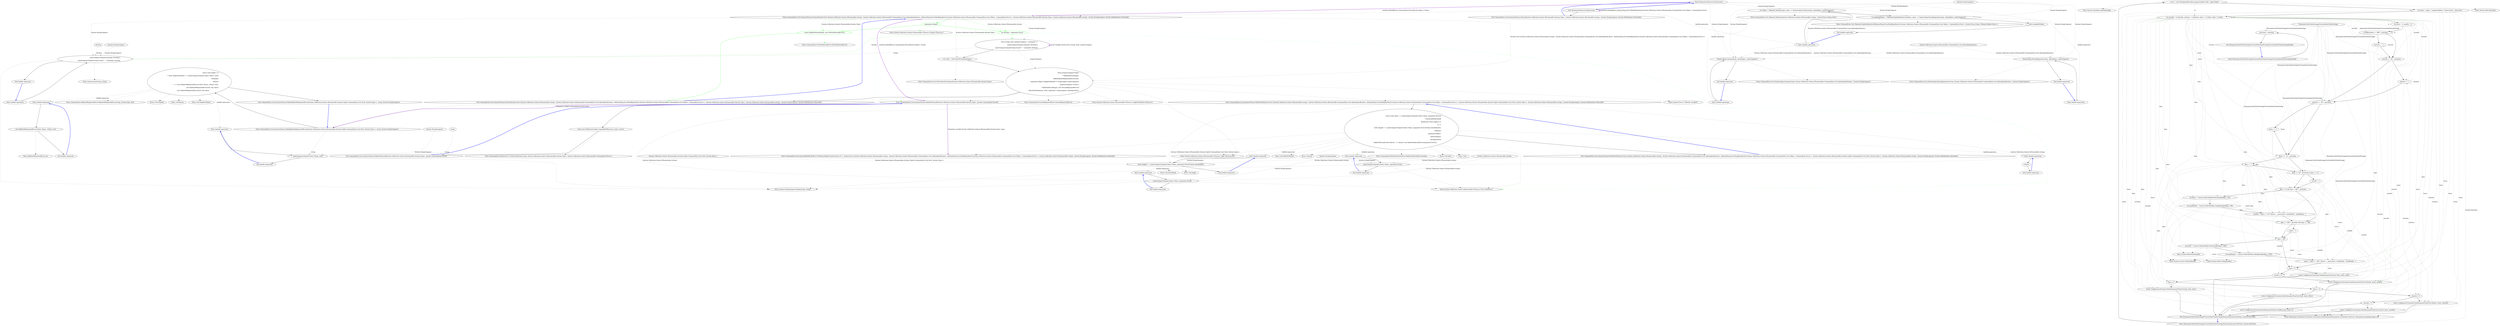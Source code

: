 digraph  {
m1_66 [label="Entry Unk.SingleOrDefault", span="", cluster="Unk.SingleOrDefault", file="HeadingInfo.cs"];
m1_28 [label="Entry CommandLine.Core.InstanceChooser.MakeNotParsed(System.Collections.Generic.IEnumerable<System.Type>, params CommandLine.Error[])", span="95-95", cluster="CommandLine.Core.InstanceChooser.MakeNotParsed(System.Collections.Generic.IEnumerable<System.Type>, params CommandLine.Error[])", file="HeadingInfo.cs"];
m1_77 [label="return new NotParsed<object>(typeof(NullInstance), types, errors);", span="97-97", cluster="CommandLine.Core.InstanceChooser.MakeNotParsed(System.Collections.Generic.IEnumerable<System.Type>, params CommandLine.Error[])", file="HeadingInfo.cs"];
m1_78 [label="Exit CommandLine.Core.InstanceChooser.MakeNotParsed(System.Collections.Generic.IEnumerable<System.Type>, params CommandLine.Error[])", span="95-95", cluster="CommandLine.Core.InstanceChooser.MakeNotParsed(System.Collections.Generic.IEnumerable<System.Type>, params CommandLine.Error[])", file="HeadingInfo.cs"];
m1_46 [label="Entry CommandLine.Core.InstanceBuilder.Build<T>(CSharpx.Maybe<System.Func<T>>, System.Func<System.Collections.Generic.IEnumerable<string>, System.Collections.Generic.IEnumerable<CommandLine.Core.OptionSpecification>, RailwaySharp.ErrorHandling.Result<System.Collections.Generic.IEnumerable<CommandLine.Core.Token>, CommandLine.Error>>, System.Collections.Generic.IEnumerable<string>, System.StringComparer, System.Globalization.CultureInfo)", span="35-35", cluster="CommandLine.Core.InstanceBuilder.Build<T>(CSharpx.Maybe<System.Func<T>>, System.Func<System.Collections.Generic.IEnumerable<string>, System.Collections.Generic.IEnumerable<CommandLine.Core.OptionSpecification>, RailwaySharp.ErrorHandling.Result<System.Collections.Generic.IEnumerable<CommandLine.Core.Token>, CommandLine.Error>>, System.Collections.Generic.IEnumerable<string>, System.StringComparer, System.Globalization.CultureInfo)", file="HeadingInfo.cs"];
m1_26 [label="Entry System.Collections.Generic.IEnumerable<TSource>.Empty<TSource>()", span="31-31", cluster="System.Collections.Generic.IEnumerable<TSource>.Empty<TSource>()", file="HeadingInfo.cs"];
m1_10 [label="Entry CommandLine.Core.Tokenizer.ExplodeOptionList(RailwaySharp.ErrorHandling.Result<System.Collections.Generic.IEnumerable<CommandLine.Core.Token>, CommandLine.Error>, System.Func<string, CSharpx.Maybe<char>>)", span="46-46", cluster="CommandLine.Core.Tokenizer.ExplodeOptionList(RailwaySharp.ErrorHandling.Result<System.Collections.Generic.IEnumerable<CommandLine.Core.Token>, CommandLine.Error>, System.Func<string, CSharpx.Maybe<char>>)", file="HeadingInfo.cs"];
m1_45 [label="Entry Unk.>", span="", cluster="Unk.>", file="HeadingInfo.cs"];
m1_49 [label="Entry Unk.MakeNotParsed", span="", cluster="Unk.MakeNotParsed", file="HeadingInfo.cs"];
m1_44 [label="Entry Unk.Any", span="", cluster="Unk.Any", file="HeadingInfo.cs"];
m1_18 [label="Entry CommandLine.Core.NameLookup.HavingSeparator(string, System.Collections.Generic.IEnumerable<CommandLine.Core.OptionSpecification>, System.StringComparer)", span="16-16", cluster="CommandLine.Core.NameLookup.HavingSeparator(string, System.Collections.Generic.IEnumerable<CommandLine.Core.OptionSpecification>, System.StringComparer)", file="HeadingInfo.cs"];
m1_31 [label="Entry System.Func<T, TResult>.Invoke(T)", span="0-0", cluster="System.Func<T, TResult>.Invoke(T)", file="HeadingInfo.cs"];
m1_36 [label="Entry CommandLine.Core.InstanceChooser.MatchVerb(System.Func<System.Collections.Generic.IEnumerable<string>, System.Collections.Generic.IEnumerable<CommandLine.Core.OptionSpecification>, RailwaySharp.ErrorHandling.Result<System.Collections.Generic.IEnumerable<CommandLine.Core.Token>, CommandLine.Error>>, System.Collections.Generic.IEnumerable<System.Tuple<CommandLine.Core.Verb, System.Type>>, System.Collections.Generic.IEnumerable<string>, System.StringComparer, System.Globalization.CultureInfo)", span="62-62", cluster="CommandLine.Core.InstanceChooser.MatchVerb(System.Func<System.Collections.Generic.IEnumerable<string>, System.Collections.Generic.IEnumerable<CommandLine.Core.OptionSpecification>, RailwaySharp.ErrorHandling.Result<System.Collections.Generic.IEnumerable<CommandLine.Core.Token>, CommandLine.Error>>, System.Collections.Generic.IEnumerable<System.Tuple<CommandLine.Core.Verb, System.Type>>, System.Collections.Generic.IEnumerable<string>, System.StringComparer, System.Globalization.CultureInfo)", file="HeadingInfo.cs"];
m1_42 [label="return verbs.Any(a => nameComparer.Equals(a.Item1.Name, arguments.First()))\r\n                ? InstanceBuilder.Build(\r\n                    Maybe.Just<Func<object>>(\r\n                        () =>\r\n                            verbs.Single(v => nameComparer.Equals(v.Item1.Name, arguments.First())).Item2.AutoDefault()),\r\n                    tokenizer,\r\n                    arguments.Skip(1),\r\n                    nameComparer,\r\n                    parsingCulture)\r\n                : MakeNotParsed(verbs.Select(v => v.Item2), new BadVerbSelectedError(arguments.First()));", span="69-78", cluster="CommandLine.Core.InstanceChooser.MatchVerb(System.Func<System.Collections.Generic.IEnumerable<string>, System.Collections.Generic.IEnumerable<CommandLine.Core.OptionSpecification>, RailwaySharp.ErrorHandling.Result<System.Collections.Generic.IEnumerable<CommandLine.Core.Token>, CommandLine.Error>>, System.Collections.Generic.IEnumerable<System.Tuple<CommandLine.Core.Verb, System.Type>>, System.Collections.Generic.IEnumerable<string>, System.StringComparer, System.Globalization.CultureInfo)", file="HeadingInfo.cs"];
m1_43 [label="Exit CommandLine.Core.InstanceChooser.MatchVerb(System.Func<System.Collections.Generic.IEnumerable<string>, System.Collections.Generic.IEnumerable<CommandLine.Core.OptionSpecification>, RailwaySharp.ErrorHandling.Result<System.Collections.Generic.IEnumerable<CommandLine.Core.Token>, CommandLine.Error>>, System.Collections.Generic.IEnumerable<System.Tuple<CommandLine.Core.Verb, System.Type>>, System.Collections.Generic.IEnumerable<string>, System.StringComparer, System.Globalization.CultureInfo)", span="62-62", cluster="CommandLine.Core.InstanceChooser.MatchVerb(System.Func<System.Collections.Generic.IEnumerable<string>, System.Collections.Generic.IEnumerable<CommandLine.Core.OptionSpecification>, RailwaySharp.ErrorHandling.Result<System.Collections.Generic.IEnumerable<CommandLine.Core.Token>, CommandLine.Error>>, System.Collections.Generic.IEnumerable<System.Tuple<CommandLine.Core.Verb, System.Type>>, System.Collections.Generic.IEnumerable<string>, System.StringComparer, System.Globalization.CultureInfo)", file="HeadingInfo.cs"];
m1_48 [label="Entry CommandLine.BadVerbSelectedError.BadVerbSelectedError(string)", span="357-357", cluster="CommandLine.BadVerbSelectedError.BadVerbSelectedError(string)", file="HeadingInfo.cs"];
m1_68 [label="Entry CommandLine.HelpVerbRequestedError.HelpVerbRequestedError(string, System.Type, bool)", span="383-383", cluster="CommandLine.HelpVerbRequestedError.HelpVerbRequestedError(string, System.Type, bool)", file="HeadingInfo.cs"];
m1_14 [label="Entry CommandLine.Core.NameLookup.Contains(string, System.Collections.Generic.IEnumerable<CommandLine.Core.OptionSpecification>, System.StringComparer)", span="11-11", cluster="CommandLine.Core.NameLookup.Contains(string, System.Collections.Generic.IEnumerable<CommandLine.Core.OptionSpecification>, System.StringComparer)", file="HeadingInfo.cs"];
m1_35 [label="Entry CommandLine.VersionRequestedError.VersionRequestedError()", span="432-432", cluster="CommandLine.VersionRequestedError.VersionRequestedError()", file="HeadingInfo.cs"];
m1_40 [label="Entry System.StringComparer.Equals(string, string)", span="0-0", cluster="System.StringComparer.Equals(string, string)", file="HeadingInfo.cs"];
m1_67 [label="Entry Unk.ToMaybe", span="", cluster="Unk.ToMaybe", file="HeadingInfo.cs"];
m1_56 [label="Entry Unk.Single", span="", cluster="Unk.Single", file="HeadingInfo.cs"];
m1_41 [label="Entry string.Concat(string, string)", span="0-0", cluster="string.Concat(string, string)", file="HeadingInfo.cs"];
m1_73 [label="Entry lambda expression", span="90-90", cluster="lambda expression", file="HeadingInfo.cs"];
m1_38 [label="nameComparer.Equals(command, firstArg) ||\r\n                    nameComparer.Equals(string.Concat(''--'', command), firstArg)", span="48-49", cluster="lambda expression", file="HeadingInfo.cs"];
m1_51 [label="nameComparer.Equals(a.Item1.Name, arguments.First())", span="69-69", cluster="lambda expression", file="HeadingInfo.cs"];
m1_59 [label="nameComparer.Equals(v.Item1.Name, arguments.First())", span="73-73", cluster="lambda expression", file="HeadingInfo.cs"];
m1_37 [label="Entry lambda expression", span="47-49", cluster="lambda expression", file="HeadingInfo.cs"];
m1_39 [label="Exit lambda expression", span="47-49", cluster="lambda expression", file="HeadingInfo.cs"];
m1_5 [label="var tokens = Tokenizer.Tokenize(args, name => NameLookup.Contains(name, optionSpecs, nameComparer))", span="23-23", cluster="lambda expression", file="HeadingInfo.cs"];
m1_12 [label="NameLookup.Contains(name, optionSpecs, nameComparer)", span="23-23", cluster="lambda expression", file="HeadingInfo.cs"];
m1_6 [label="var explodedTokens = Tokenizer.ExplodeOptionList(tokens, name => NameLookup.HavingSeparator(name, optionSpecs, nameComparer))", span="24-24", cluster="lambda expression", file="HeadingInfo.cs"];
m1_16 [label="NameLookup.HavingSeparator(name, optionSpecs, nameComparer)", span="24-24", cluster="lambda expression", file="HeadingInfo.cs"];
m1_4 [label="Entry lambda expression", span="21-26", cluster="lambda expression", file="HeadingInfo.cs"];
m1_71 [label="nameComparer.Equals(v.Item1.Name, verb)", span="87-87", cluster="lambda expression", file="HeadingInfo.cs"];
m1_50 [label="Entry lambda expression", span="69-69", cluster="lambda expression", file="HeadingInfo.cs"];
m1_53 [label="Entry lambda expression", span="72-73", cluster="lambda expression", file="HeadingInfo.cs"];
m1_61 [label="Entry lambda expression", span="78-78", cluster="lambda expression", file="HeadingInfo.cs"];
m1_52 [label="Exit lambda expression", span="69-69", cluster="lambda expression", file="HeadingInfo.cs"];
m1_58 [label="Entry lambda expression", span="73-73", cluster="lambda expression", file="HeadingInfo.cs"];
m1_60 [label="Exit lambda expression", span="73-73", cluster="lambda expression", file="HeadingInfo.cs"];
m1_11 [label="Entry lambda expression", span="23-23", cluster="lambda expression", file="HeadingInfo.cs"];
m1_13 [label="Exit lambda expression", span="23-23", cluster="lambda expression", file="HeadingInfo.cs"];
m1_7 [label="return explodedTokens;", span="25-25", cluster="lambda expression", file="HeadingInfo.cs"];
m1_15 [label="Entry lambda expression", span="24-24", cluster="lambda expression", file="HeadingInfo.cs"];
m1_17 [label="Exit lambda expression", span="24-24", cluster="lambda expression", file="HeadingInfo.cs"];
m1_8 [label="Exit lambda expression", span="21-26", cluster="lambda expression", file="HeadingInfo.cs"];
m1_54 [label="verbs.Single(v => nameComparer.Equals(v.Item1.Name, arguments.First())).Item2.AutoDefault()", span="73-73", cluster="lambda expression", file="HeadingInfo.cs"];
m1_70 [label="Entry lambda expression", span="87-87", cluster="lambda expression", file="HeadingInfo.cs"];
m1_72 [label="Exit lambda expression", span="87-87", cluster="lambda expression", file="HeadingInfo.cs"];
m1_55 [label="Exit lambda expression", span="72-73", cluster="lambda expression", file="HeadingInfo.cs"];
m1_63 [label="Exit lambda expression", span="78-78", cluster="lambda expression", file="HeadingInfo.cs"];
m1_62 [label="v.Item2", span="78-78", cluster="lambda expression", file="HeadingInfo.cs"];
m1_74 [label="new HelpVerbRequestedError(v.Item1.Name, v.Item2, true)", span="90-90", cluster="lambda expression", file="HeadingInfo.cs"];
m1_75 [label="Exit lambda expression", span="90-90", cluster="lambda expression", file="HeadingInfo.cs"];
m1_29 [label="Entry System.Collections.Generic.IEnumerable<TSource>.First<TSource>()", span="0-0", cluster="System.Collections.Generic.IEnumerable<TSource>.First<TSource>()", file="HeadingInfo.cs"];
m1_32 [label="Entry System.Collections.Generic.IEnumerable<TSource>.Skip<TSource>(int)", span="0-0", cluster="System.Collections.Generic.IEnumerable<TSource>.Skip<TSource>(int)", file="HeadingInfo.cs"];
m1_79 [label="Entry CommandLine.NotParsed<T>.NotParsed(System.Type, System.Collections.Generic.IEnumerable<System.Type>, System.Collections.Generic.IEnumerable<CommandLine.Error>)", span="184-184", cluster="CommandLine.NotParsed<T>.NotParsed(System.Type, System.Collections.Generic.IEnumerable<System.Type>, System.Collections.Generic.IEnumerable<CommandLine.Error>)", file="HeadingInfo.cs"];
m1_34 [label="Entry CommandLine.Core.InstanceChooser.MakeHelpVerbRequestedError(System.Collections.Generic.IEnumerable<System.Tuple<CommandLine.Core.Verb, System.Type>>, string, System.StringComparer)", span="81-81", cluster="CommandLine.Core.InstanceChooser.MakeHelpVerbRequestedError(System.Collections.Generic.IEnumerable<System.Tuple<CommandLine.Core.Verb, System.Type>>, string, System.StringComparer)", file="HeadingInfo.cs"];
m1_64 [label="return verb.Length > 0\r\n                ? verbs.SingleOrDefault(v => nameComparer.Equals(v.Item1.Name, verb))\r\n                        .ToMaybe()\r\n                        .Return(\r\n                            v => new HelpVerbRequestedError(v.Item1.Name, v.Item2, true),\r\n                            new HelpVerbRequestedError(null, null, false))\r\n                : new HelpVerbRequestedError(null, null, false);", span="86-92", cluster="CommandLine.Core.InstanceChooser.MakeHelpVerbRequestedError(System.Collections.Generic.IEnumerable<System.Tuple<CommandLine.Core.Verb, System.Type>>, string, System.StringComparer)", file="HeadingInfo.cs"];
m1_65 [label="Exit CommandLine.Core.InstanceChooser.MakeHelpVerbRequestedError(System.Collections.Generic.IEnumerable<System.Tuple<CommandLine.Core.Verb, System.Type>>, string, System.StringComparer)", span="81-81", cluster="CommandLine.Core.InstanceChooser.MakeHelpVerbRequestedError(System.Collections.Generic.IEnumerable<System.Tuple<CommandLine.Core.Verb, System.Type>>, string, System.StringComparer)", file="HeadingInfo.cs"];
m1_47 [label="Entry Unk.Select", span="", cluster="Unk.Select", file="HeadingInfo.cs"];
m1_27 [label="Entry CommandLine.NoVerbSelectedError.NoVerbSelectedError()", span="421-421", cluster="CommandLine.NoVerbSelectedError.NoVerbSelectedError()", file="HeadingInfo.cs"];
m1_3 [label="Entry CommandLine.Core.InstanceChooser.Choose(System.Func<System.Collections.Generic.IEnumerable<string>, System.Collections.Generic.IEnumerable<CommandLine.Core.OptionSpecification>, RailwaySharp.ErrorHandling.Result<System.Collections.Generic.IEnumerable<CommandLine.Core.Token>, CommandLine.Error>>, System.Collections.Generic.IEnumerable<System.Type>, System.Collections.Generic.IEnumerable<string>, System.StringComparer, System.Globalization.CultureInfo)", span="33-33", cluster="CommandLine.Core.InstanceChooser.Choose(System.Func<System.Collections.Generic.IEnumerable<string>, System.Collections.Generic.IEnumerable<CommandLine.Core.OptionSpecification>, RailwaySharp.ErrorHandling.Result<System.Collections.Generic.IEnumerable<CommandLine.Core.Token>, CommandLine.Error>>, System.Collections.Generic.IEnumerable<System.Type>, System.Collections.Generic.IEnumerable<string>, System.StringComparer, System.Globalization.CultureInfo)", file="HeadingInfo.cs"];
m1_19 [label="arguments.Empty()", span="40-40", cluster="CommandLine.Core.InstanceChooser.Choose(System.Func<System.Collections.Generic.IEnumerable<string>, System.Collections.Generic.IEnumerable<CommandLine.Core.OptionSpecification>, RailwaySharp.ErrorHandling.Result<System.Collections.Generic.IEnumerable<CommandLine.Core.Token>, CommandLine.Error>>, System.Collections.Generic.IEnumerable<System.Type>, System.Collections.Generic.IEnumerable<string>, System.StringComparer, System.Globalization.CultureInfo)", color=green, community=0, file="HeadingInfo.cs"];
m1_20 [label="return MakeNotParsed(types, new NoVerbSelectedError());", span="42-42", cluster="CommandLine.Core.InstanceChooser.Choose(System.Func<System.Collections.Generic.IEnumerable<string>, System.Collections.Generic.IEnumerable<CommandLine.Core.OptionSpecification>, RailwaySharp.ErrorHandling.Result<System.Collections.Generic.IEnumerable<CommandLine.Core.Token>, CommandLine.Error>>, System.Collections.Generic.IEnumerable<System.Type>, System.Collections.Generic.IEnumerable<string>, System.StringComparer, System.Globalization.CultureInfo)", color=green, community=0, file="HeadingInfo.cs"];
m1_21 [label="var firstArg = arguments.First()", span="45-45", cluster="CommandLine.Core.InstanceChooser.Choose(System.Func<System.Collections.Generic.IEnumerable<string>, System.Collections.Generic.IEnumerable<CommandLine.Core.OptionSpecification>, RailwaySharp.ErrorHandling.Result<System.Collections.Generic.IEnumerable<CommandLine.Core.Token>, CommandLine.Error>>, System.Collections.Generic.IEnumerable<System.Type>, System.Collections.Generic.IEnumerable<string>, System.StringComparer, System.Globalization.CultureInfo)", color=green, community=0, file="HeadingInfo.cs"];
m1_22 [label="Func<string, bool> preprocCompare = command =>\r\n                    nameComparer.Equals(command, firstArg) ||\r\n                    nameComparer.Equals(string.Concat(''--'', command), firstArg)", span="47-49", cluster="CommandLine.Core.InstanceChooser.Choose(System.Func<System.Collections.Generic.IEnumerable<string>, System.Collections.Generic.IEnumerable<CommandLine.Core.OptionSpecification>, RailwaySharp.ErrorHandling.Result<System.Collections.Generic.IEnumerable<CommandLine.Core.Token>, CommandLine.Error>>, System.Collections.Generic.IEnumerable<System.Type>, System.Collections.Generic.IEnumerable<string>, System.StringComparer, System.Globalization.CultureInfo)", file="HeadingInfo.cs"];
m1_23 [label="var verbs = Verb.SelectFromTypes(types)", span="51-51", cluster="CommandLine.Core.InstanceChooser.Choose(System.Func<System.Collections.Generic.IEnumerable<string>, System.Collections.Generic.IEnumerable<CommandLine.Core.OptionSpecification>, RailwaySharp.ErrorHandling.Result<System.Collections.Generic.IEnumerable<CommandLine.Core.Token>, CommandLine.Error>>, System.Collections.Generic.IEnumerable<System.Type>, System.Collections.Generic.IEnumerable<string>, System.StringComparer, System.Globalization.CultureInfo)", file="HeadingInfo.cs"];
m1_24 [label="return preprocCompare(''help'')\r\n                ? MakeNotParsed(types,\r\n                    MakeHelpVerbRequestedError(verbs,\r\n                        arguments.Skip(1).SingleOrDefault() ?? string.Empty, nameComparer))\r\n                : preprocCompare(''version'')\r\n                    ? MakeNotParsed(types, new VersionRequestedError())\r\n                    : MatchVerb(tokenizer, verbs, arguments, nameComparer, parsingCulture);", span="53-59", cluster="CommandLine.Core.InstanceChooser.Choose(System.Func<System.Collections.Generic.IEnumerable<string>, System.Collections.Generic.IEnumerable<CommandLine.Core.OptionSpecification>, RailwaySharp.ErrorHandling.Result<System.Collections.Generic.IEnumerable<CommandLine.Core.Token>, CommandLine.Error>>, System.Collections.Generic.IEnumerable<System.Type>, System.Collections.Generic.IEnumerable<string>, System.StringComparer, System.Globalization.CultureInfo)", file="HeadingInfo.cs"];
m1_25 [label="Exit CommandLine.Core.InstanceChooser.Choose(System.Func<System.Collections.Generic.IEnumerable<string>, System.Collections.Generic.IEnumerable<CommandLine.Core.OptionSpecification>, RailwaySharp.ErrorHandling.Result<System.Collections.Generic.IEnumerable<CommandLine.Core.Token>, CommandLine.Error>>, System.Collections.Generic.IEnumerable<System.Type>, System.Collections.Generic.IEnumerable<string>, System.StringComparer, System.Globalization.CultureInfo)", span="33-33", cluster="CommandLine.Core.InstanceChooser.Choose(System.Func<System.Collections.Generic.IEnumerable<string>, System.Collections.Generic.IEnumerable<CommandLine.Core.OptionSpecification>, RailwaySharp.ErrorHandling.Result<System.Collections.Generic.IEnumerable<CommandLine.Core.Token>, CommandLine.Error>>, System.Collections.Generic.IEnumerable<System.Type>, System.Collections.Generic.IEnumerable<string>, System.StringComparer, System.Globalization.CultureInfo)", file="HeadingInfo.cs"];
m1_0 [label="Entry Humanizer.Resources.Resources()", span="31-31", cluster="Humanizer.Resources.Resources()", file="HeadingInfo.cs"];
m1_1 [label="Exit Humanizer.Resources.Resources()", span="31-31", cluster="Humanizer.Resources.Resources()", file="HeadingInfo.cs"];
m1_2 [label="Exit CommandLine.Core.InstanceChooser.Choose(System.Collections.Generic.IEnumerable<System.Type>, System.Collections.Generic.IEnumerable<string>, System.StringComparer, System.Globalization.CultureInfo)", span="14-14", cluster="CommandLine.Core.InstanceChooser.Choose(System.Collections.Generic.IEnumerable<System.Type>, System.Collections.Generic.IEnumerable<string>, System.StringComparer, System.Globalization.CultureInfo)", file="HeadingInfo.cs"];
m1_9 [label="Entry CommandLine.Core.Tokenizer.Tokenize(System.Collections.Generic.IEnumerable<string>, System.Func<string, bool>)", span="13-13", cluster="CommandLine.Core.Tokenizer.Tokenize(System.Collections.Generic.IEnumerable<string>, System.Func<string, bool>)", file="HeadingInfo.cs"];
m1_69 [label="Entry Unk.Return", span="", cluster="Unk.Return", file="HeadingInfo.cs"];
m1_57 [label="Entry Unk.AutoDefault", span="", cluster="Unk.AutoDefault", file="HeadingInfo.cs"];
m1_30 [label="Entry CommandLine.Core.Verb.SelectFromTypes(System.Collections.Generic.IEnumerable<System.Type>)", span="40-40", cluster="CommandLine.Core.Verb.SelectFromTypes(System.Collections.Generic.IEnumerable<System.Type>)", file="HeadingInfo.cs"];
m1_33 [label="Entry System.Collections.Generic.IEnumerable<TSource>.SingleOrDefault<TSource>()", span="0-0", cluster="System.Collections.Generic.IEnumerable<TSource>.SingleOrDefault<TSource>()", file="HeadingInfo.cs"];
m1_76 [label="Entry HelpVerbRequestedError.cstr", span="", cluster="HelpVerbRequestedError.cstr", file="HeadingInfo.cs"];
m1_82 [label="System.StringComparer", span="", file="HeadingInfo.cs"];
m1_83 [label=firstArg, span="", file="HeadingInfo.cs"];
m1_84 [label="System.Collections.Generic.IEnumerable<string>", span="", file="HeadingInfo.cs"];
m1_85 [label="System.StringComparer", span="", file="HeadingInfo.cs"];
m1_80 [label="System.StringComparer", span="", file="HeadingInfo.cs"];
m1_81 [label="System.Collections.Generic.IEnumerable<CommandLine.Core.OptionSpecification>", span="", file="HeadingInfo.cs"];
m1_87 [label=string, span="", file="HeadingInfo.cs"];
m1_88 [label="System.StringComparer", span="", file="HeadingInfo.cs"];
m1_86 [label="System.Collections.Generic.IEnumerable<System.Tuple<CommandLine.Core.Verb, System.Type>>", span="", file="HeadingInfo.cs"];
m4_42 [label="Entry System.TimeSpan.TimeSpan(long)", span="0-0", cluster="System.TimeSpan.TimeSpan(long)", file="ReflectionHelper.cs"];
m4_45 [label="Entry System.Convert.ToInt32(double)", span="0-0", cluster="System.Convert.ToInt32(double)", file="ReflectionHelper.cs"];
m4_46 [label="Entry System.Math.Ceiling(double)", span="0-0", cluster="System.Math.Ceiling(double)", file="ReflectionHelper.cs"];
m4_3 [label="Entry Humanizer.DateTimeStrategy.PrecisionDateTimeStrategy.Humanize(System.DateTime, System.DateTime)", span="28-28", cluster="Humanizer.DateTimeStrategy.PrecisionDateTimeStrategy.Humanize(System.DateTime, System.DateTime)", file="ReflectionHelper.cs"];
m4_4 [label="var ts = new TimeSpan(Math.Abs(comparisonBase.Ticks - input.Ticks))", span="30-30", cluster="Humanizer.DateTimeStrategy.PrecisionDateTimeStrategy.Humanize(System.DateTime, System.DateTime)", file="ReflectionHelper.cs"];
m4_5 [label="var tense = input > comparisonBase ? Tense.Future : Tense.Past", span="31-31", cluster="Humanizer.DateTimeStrategy.PrecisionDateTimeStrategy.Humanize(System.DateTime, System.DateTime)", file="ReflectionHelper.cs"];
m4_6 [label="int seconds = ts.Seconds, minutes = ts.Minutes, hours = ts.Hours, days = ts.Days", span="33-33", cluster="Humanizer.DateTimeStrategy.PrecisionDateTimeStrategy.Humanize(System.DateTime, System.DateTime)", file="ReflectionHelper.cs"];
m4_29 [label="return Configurator.Formatter.DateHumanize(TimeUnit.Year, tense, years);", span="61-61", cluster="Humanizer.DateTimeStrategy.PrecisionDateTimeStrategy.Humanize(System.DateTime, System.DateTime)", file="ReflectionHelper.cs"];
m4_31 [label="return Configurator.Formatter.DateHumanize(TimeUnit.Month, tense, months);", span="62-62", cluster="Humanizer.DateTimeStrategy.PrecisionDateTimeStrategy.Humanize(System.DateTime, System.DateTime)", file="ReflectionHelper.cs"];
m4_33 [label="return Configurator.Formatter.DateHumanize(TimeUnit.Day, tense, days);", span="63-63", cluster="Humanizer.DateTimeStrategy.PrecisionDateTimeStrategy.Humanize(System.DateTime, System.DateTime)", file="ReflectionHelper.cs"];
m4_35 [label="return Configurator.Formatter.DateHumanize(TimeUnit.Hour, tense, hours);", span="64-64", cluster="Humanizer.DateTimeStrategy.PrecisionDateTimeStrategy.Humanize(System.DateTime, System.DateTime)", file="ReflectionHelper.cs"];
m4_37 [label="return Configurator.Formatter.DateHumanize(TimeUnit.Minute, tense, minutes);", span="65-65", cluster="Humanizer.DateTimeStrategy.PrecisionDateTimeStrategy.Humanize(System.DateTime, System.DateTime)", file="ReflectionHelper.cs"];
m4_39 [label="return Configurator.Formatter.DateHumanize(TimeUnit.Second, tense, seconds);", span="66-66", cluster="Humanizer.DateTimeStrategy.PrecisionDateTimeStrategy.Humanize(System.DateTime, System.DateTime)", file="ReflectionHelper.cs"];
m4_40 [label="return Configurator.Formatter.DateHumanize(TimeUnit.Millisecond, tense, 0);", span="67-67", cluster="Humanizer.DateTimeStrategy.PrecisionDateTimeStrategy.Humanize(System.DateTime, System.DateTime)", file="ReflectionHelper.cs"];
m4_7 [label="int years = 0, months = 0", span="34-34", cluster="Humanizer.DateTimeStrategy.PrecisionDateTimeStrategy.Humanize(System.DateTime, System.DateTime)", file="ReflectionHelper.cs"];
m4_8 [label="ts.Milliseconds >= 999 * _precision", span="37-37", cluster="Humanizer.DateTimeStrategy.PrecisionDateTimeStrategy.Humanize(System.DateTime, System.DateTime)", file="ReflectionHelper.cs"];
m4_9 [label="seconds += 1", span="37-37", cluster="Humanizer.DateTimeStrategy.PrecisionDateTimeStrategy.Humanize(System.DateTime, System.DateTime)", file="ReflectionHelper.cs"];
m4_10 [label="seconds >= 59 * _precision", span="38-38", cluster="Humanizer.DateTimeStrategy.PrecisionDateTimeStrategy.Humanize(System.DateTime, System.DateTime)", file="ReflectionHelper.cs"];
m4_11 [label="minutes += 1", span="38-38", cluster="Humanizer.DateTimeStrategy.PrecisionDateTimeStrategy.Humanize(System.DateTime, System.DateTime)", file="ReflectionHelper.cs"];
m4_12 [label="minutes >= 59 * _precision", span="39-39", cluster="Humanizer.DateTimeStrategy.PrecisionDateTimeStrategy.Humanize(System.DateTime, System.DateTime)", file="ReflectionHelper.cs"];
m4_13 [label="hours += 1", span="39-39", cluster="Humanizer.DateTimeStrategy.PrecisionDateTimeStrategy.Humanize(System.DateTime, System.DateTime)", file="ReflectionHelper.cs"];
m4_14 [label="hours >= 23 * _precision", span="40-40", cluster="Humanizer.DateTimeStrategy.PrecisionDateTimeStrategy.Humanize(System.DateTime, System.DateTime)", file="ReflectionHelper.cs"];
m4_15 [label="days += 1", span="40-40", cluster="Humanizer.DateTimeStrategy.PrecisionDateTimeStrategy.Humanize(System.DateTime, System.DateTime)", file="ReflectionHelper.cs"];
m4_16 [label="days >= 30 * _precision & days <= 31", span="43-43", cluster="Humanizer.DateTimeStrategy.PrecisionDateTimeStrategy.Humanize(System.DateTime, System.DateTime)", file="ReflectionHelper.cs"];
m4_18 [label="days > 31 && days < 365 * _precision", span="44-44", cluster="Humanizer.DateTimeStrategy.PrecisionDateTimeStrategy.Humanize(System.DateTime, System.DateTime)", file="ReflectionHelper.cs"];
m4_19 [label="int factor = Convert.ToInt32(Math.Floor((double)days / 30))", span="46-46", cluster="Humanizer.DateTimeStrategy.PrecisionDateTimeStrategy.Humanize(System.DateTime, System.DateTime)", file="ReflectionHelper.cs"];
m4_20 [label="int maxMonths = Convert.ToInt32(Math.Ceiling((double)days / 30))", span="47-47", cluster="Humanizer.DateTimeStrategy.PrecisionDateTimeStrategy.Humanize(System.DateTime, System.DateTime)", file="ReflectionHelper.cs"];
m4_21 [label="months = (days >= 30 * (factor + _precision)) ? maxMonths : maxMonths - 1", span="48-48", cluster="Humanizer.DateTimeStrategy.PrecisionDateTimeStrategy.Humanize(System.DateTime, System.DateTime)", file="ReflectionHelper.cs"];
m4_22 [label="days >= 365 * _precision && days <= 366", span="52-52", cluster="Humanizer.DateTimeStrategy.PrecisionDateTimeStrategy.Humanize(System.DateTime, System.DateTime)", file="ReflectionHelper.cs"];
m4_24 [label="days > 365", span="53-53", cluster="Humanizer.DateTimeStrategy.PrecisionDateTimeStrategy.Humanize(System.DateTime, System.DateTime)", file="ReflectionHelper.cs"];
m4_25 [label="int factor = Convert.ToInt32(Math.Floor((double)days / 365))", span="55-55", cluster="Humanizer.DateTimeStrategy.PrecisionDateTimeStrategy.Humanize(System.DateTime, System.DateTime)", file="ReflectionHelper.cs"];
m4_26 [label="int maxMonths = Convert.ToInt32(Math.Ceiling((double)days / 365))", span="56-56", cluster="Humanizer.DateTimeStrategy.PrecisionDateTimeStrategy.Humanize(System.DateTime, System.DateTime)", file="ReflectionHelper.cs"];
m4_27 [label="years = (days >= 365 * (factor + _precision)) ? maxMonths : maxMonths - 1", span="57-57", cluster="Humanizer.DateTimeStrategy.PrecisionDateTimeStrategy.Humanize(System.DateTime, System.DateTime)", file="ReflectionHelper.cs"];
m4_32 [label="days > 0", span="63-63", cluster="Humanizer.DateTimeStrategy.PrecisionDateTimeStrategy.Humanize(System.DateTime, System.DateTime)", file="ReflectionHelper.cs"];
m4_34 [label="hours > 0", span="64-64", cluster="Humanizer.DateTimeStrategy.PrecisionDateTimeStrategy.Humanize(System.DateTime, System.DateTime)", file="ReflectionHelper.cs"];
m4_36 [label="minutes > 0", span="65-65", cluster="Humanizer.DateTimeStrategy.PrecisionDateTimeStrategy.Humanize(System.DateTime, System.DateTime)", file="ReflectionHelper.cs"];
m4_38 [label="seconds > 0", span="66-66", cluster="Humanizer.DateTimeStrategy.PrecisionDateTimeStrategy.Humanize(System.DateTime, System.DateTime)", file="ReflectionHelper.cs"];
m4_28 [label="years > 0", span="61-61", cluster="Humanizer.DateTimeStrategy.PrecisionDateTimeStrategy.Humanize(System.DateTime, System.DateTime)", file="ReflectionHelper.cs"];
m4_30 [label="months > 0", span="62-62", cluster="Humanizer.DateTimeStrategy.PrecisionDateTimeStrategy.Humanize(System.DateTime, System.DateTime)", file="ReflectionHelper.cs"];
m4_17 [label="months = 1", span="43-43", cluster="Humanizer.DateTimeStrategy.PrecisionDateTimeStrategy.Humanize(System.DateTime, System.DateTime)", file="ReflectionHelper.cs"];
m4_23 [label="years = 1", span="52-52", cluster="Humanizer.DateTimeStrategy.PrecisionDateTimeStrategy.Humanize(System.DateTime, System.DateTime)", file="ReflectionHelper.cs"];
m4_41 [label="Exit Humanizer.DateTimeStrategy.PrecisionDateTimeStrategy.Humanize(System.DateTime, System.DateTime)", span="28-28", cluster="Humanizer.DateTimeStrategy.PrecisionDateTimeStrategy.Humanize(System.DateTime, System.DateTime)", file="ReflectionHelper.cs"];
m4_44 [label="Entry System.Math.Floor(double)", span="0-0", cluster="System.Math.Floor(double)", file="ReflectionHelper.cs"];
m4_0 [label="Entry Humanizer.DateTimeStrategy.PrecisionDateTimeStrategy.PrecisionDateTimeStrategy(double)", span="17-17", cluster="Humanizer.DateTimeStrategy.PrecisionDateTimeStrategy.PrecisionDateTimeStrategy(double)", file="ReflectionHelper.cs"];
m4_1 [label="_precision = precision", span="19-19", cluster="Humanizer.DateTimeStrategy.PrecisionDateTimeStrategy.PrecisionDateTimeStrategy(double)", file="ReflectionHelper.cs"];
m4_2 [label="Exit Humanizer.DateTimeStrategy.PrecisionDateTimeStrategy.PrecisionDateTimeStrategy(double)", span="17-17", cluster="Humanizer.DateTimeStrategy.PrecisionDateTimeStrategy.PrecisionDateTimeStrategy(double)", file="ReflectionHelper.cs"];
m4_47 [label="Entry Humanizer.Localisation.Formatters.IFormatter.DateHumanize(Humanizer.Localisation.TimeUnit, Humanizer.Localisation.Tense, int)", span="10-10", cluster="Humanizer.Localisation.Formatters.IFormatter.DateHumanize(Humanizer.Localisation.TimeUnit, Humanizer.Localisation.Tense, int)", file="ReflectionHelper.cs"];
m4_43 [label="Entry System.Math.Abs(long)", span="0-0", cluster="System.Math.Abs(long)", file="ReflectionHelper.cs"];
m4_48 [label="Humanizer.DateTimeStrategy.PrecisionDateTimeStrategy", span="", file="ReflectionHelper.cs"];
m1_28 -> m1_77  [key=0, style=solid];
m1_28 -> m1_46  [key=3, color=darkorchid, style=bold, label="Parameter variable System.Collections.Generic.IEnumerable<System.Type> types"];
m1_28 -> m1_34  [key=3, color=darkorchid, style=bold, label="Parameter variable CommandLine.Error[] errors"];
m1_77 -> m1_78  [key=0, style=solid];
m1_77 -> m1_79  [key=2, style=dotted];
m1_78 -> m1_28  [key=0, style=bold, color=blue];
m1_36 -> m1_42  [key=0, style=solid];
m1_36 -> m1_51  [key=1, style=dashed, color=darkseagreen4, label="System.Collections.Generic.IEnumerable<string>"];
m1_36 -> m1_59  [key=1, style=dashed, color=darkseagreen4, label="System.Collections.Generic.IEnumerable<string>"];
m1_36 -> m1_54  [key=1, style=dashed, color=darkseagreen4, label="System.Collections.Generic.IEnumerable<System.Tuple<CommandLine.Core.Verb, System.Type>>"];
m1_42 -> m1_29  [key=2, style=dotted];
m1_42 -> m1_46  [key=2, style=dotted];
m1_42 -> m1_43  [key=0, style=solid];
m1_42 -> m1_44  [key=2, style=dotted];
m1_42 -> m1_45  [key=2, style=dotted];
m1_42 -> m1_32  [key=2, style=dotted];
m1_42 -> m1_47  [key=2, style=dotted];
m1_42 -> m1_48  [key=2, style=dotted];
m1_42 -> m1_49  [key=2, style=dotted];
m1_42 -> m1_50  [key=1, style=dashed, color=darkseagreen4, label="lambda expression"];
m1_42 -> m1_53  [key=1, style=dashed, color=darkseagreen4, label="lambda expression"];
m1_42 -> m1_61  [key=1, style=dashed, color=darkseagreen4, label="lambda expression"];
m1_43 -> m1_36  [key=0, style=bold, color=blue];
m1_73 -> m1_74  [key=0, style=solid];
m1_38 -> m1_39  [key=0, style=solid];
m1_38 -> m1_40  [key=2, style=dotted];
m1_38 -> m1_41  [key=2, style=dotted];
m1_51 -> m1_29  [key=2, style=dotted];
m1_51 -> m1_52  [key=0, style=solid];
m1_51 -> m1_40  [key=2, style=dotted];
m1_59 -> m1_29  [key=2, style=dotted];
m1_59 -> m1_60  [key=0, style=solid];
m1_59 -> m1_40  [key=2, style=dotted];
m1_37 -> m1_38  [key=0, style=solid];
m1_39 -> m1_37  [key=0, style=bold, color=blue];
m1_5 -> m1_6  [key=0, style=solid];
m1_5 -> m1_9  [key=2, style=dotted];
m1_5 -> m1_11  [key=1, style=dashed, color=darkseagreen4, label="lambda expression"];
m1_12 -> m1_13  [key=0, style=solid];
m1_12 -> m1_14  [key=2, style=dotted];
m1_6 -> m1_7  [key=0, style=solid];
m1_6 -> m1_10  [key=2, style=dotted];
m1_6 -> m1_15  [key=1, style=dashed, color=darkseagreen4, label="lambda expression"];
m1_16 -> m1_17  [key=0, style=solid];
m1_16 -> m1_18  [key=2, style=dotted];
m1_4 -> m1_5  [key=0, style=solid];
m1_4 -> m1_12  [key=1, style=dashed, color=darkseagreen4, label="System.Collections.Generic.IEnumerable<CommandLine.Core.OptionSpecification>"];
m1_4 -> m1_6  [key=1, style=dashed, color=darkseagreen4, label="System.Collections.Generic.IEnumerable<CommandLine.Core.OptionSpecification>"];
m1_4 -> m1_16  [key=1, style=dashed, color=darkseagreen4, label="System.Collections.Generic.IEnumerable<CommandLine.Core.OptionSpecification>"];
m1_71 -> m1_40  [key=2, style=dotted];
m1_71 -> m1_72  [key=0, style=solid];
m1_50 -> m1_51  [key=0, style=solid];
m1_53 -> m1_54  [key=0, style=solid];
m1_61 -> m1_62  [key=0, style=solid];
m1_52 -> m1_50  [key=0, style=bold, color=blue];
m1_58 -> m1_59  [key=0, style=solid];
m1_60 -> m1_58  [key=0, style=bold, color=blue];
m1_11 -> m1_12  [key=0, style=solid];
m1_13 -> m1_11  [key=0, style=bold, color=blue];
m1_7 -> m1_8  [key=0, style=solid];
m1_15 -> m1_16  [key=0, style=solid];
m1_17 -> m1_15  [key=0, style=bold, color=blue];
m1_8 -> m1_4  [key=0, style=bold, color=blue];
m1_54 -> m1_58  [key=1, style=dashed, color=darkseagreen4, label="lambda expression"];
m1_54 -> m1_55  [key=0, style=solid];
m1_54 -> m1_56  [key=2, style=dotted];
m1_54 -> m1_57  [key=2, style=dotted];
m1_70 -> m1_71  [key=0, style=solid];
m1_72 -> m1_70  [key=0, style=bold, color=blue];
m1_55 -> m1_53  [key=0, style=bold, color=blue];
m1_63 -> m1_61  [key=0, style=bold, color=blue];
m1_62 -> m1_63  [key=0, style=solid];
m1_74 -> m1_75  [key=0, style=solid];
m1_74 -> m1_76  [key=2, style=dotted];
m1_75 -> m1_73  [key=0, style=bold, color=blue];
m1_34 -> m1_64  [key=0, style=solid];
m1_34 -> m1_71  [key=1, style=dashed, color=darkseagreen4, label=string];
m1_64 -> m1_65  [key=0, style=solid];
m1_64 -> m1_66  [key=2, style=dotted];
m1_64 -> m1_67  [key=2, style=dotted];
m1_64 -> m1_68  [key=2, style=dotted];
m1_64 -> m1_69  [key=2, style=dotted];
m1_64 -> m1_70  [key=1, style=dashed, color=darkseagreen4, label="lambda expression"];
m1_64 -> m1_73  [key=1, style=dashed, color=darkseagreen4, label="lambda expression"];
m1_65 -> m1_34  [key=0, style=bold, color=blue];
m1_3 -> m1_19  [key=0, style=solid, color=green];
m1_3 -> m1_20  [key=1, style=dashed, color=green, label="System.Collections.Generic.IEnumerable<System.Type>"];
m1_3 -> m1_21  [key=1, style=dashed, color=green, label="System.Collections.Generic.IEnumerable<string>"];
m1_3 -> m1_22  [key=1, style=dashed, color=darkseagreen4, label="System.StringComparer"];
m1_3 -> m1_38  [key=1, style=dashed, color=darkseagreen4, label="System.StringComparer"];
m1_3 -> m1_23  [key=1, style=dashed, color=darkseagreen4, label="System.Collections.Generic.IEnumerable<System.Type>"];
m1_3 -> m1_24  [key=1, style=dashed, color=darkseagreen4, label="System.Func<System.Collections.Generic.IEnumerable<string>, System.Collections.Generic.IEnumerable<CommandLine.Core.OptionSpecification>, RailwaySharp.ErrorHandling.Result<System.Collections.Generic.IEnumerable<CommandLine.Core.Token>, CommandLine.Error>>"];
m1_3 -> m1_28  [key=3, color=darkorchid, style=bold, label="method methodReturn CommandLine.ParserResult<object> Choose"];
m1_19 -> m1_20  [key=0, style=solid, color=green];
m1_19 -> m1_21  [key=0, style=solid, color=green];
m1_19 -> m1_26  [key=2, style=dotted, color=green];
m1_20 -> m1_25  [key=0, style=solid, color=green];
m1_20 -> m1_27  [key=2, style=dotted, color=green];
m1_20 -> m1_28  [key=2, style=dotted, color=green];
m1_21 -> m1_22  [key=0, style=solid, color=green];
m1_21 -> m1_29  [key=2, style=dotted, color=green];
m1_21 -> m1_38  [key=1, style=dashed, color=green, label=firstArg];
m1_22 -> m1_22  [key=3, color=darkorchid, style=bold, label="Local variable System.Func<string, bool> preprocCompare"];
m1_22 -> m1_23  [key=0, style=solid];
m1_22 -> m1_38  [key=1, style=dashed, color=darkseagreen4, label=string];
m1_22 -> m1_24  [key=1, style=dashed, color=darkseagreen4, label=preprocCompare];
m1_23 -> m1_24  [key=0, style=solid];
m1_23 -> m1_30  [key=2, style=dotted];
m1_24 -> m1_25  [key=0, style=solid];
m1_24 -> m1_28  [key=2, style=dotted];
m1_24 -> m1_31  [key=2, style=dotted];
m1_24 -> m1_32  [key=2, style=dotted];
m1_24 -> m1_33  [key=2, style=dotted];
m1_24 -> m1_34  [key=2, style=dotted];
m1_24 -> m1_35  [key=2, style=dotted];
m1_24 -> m1_36  [key=2, style=dotted];
m1_25 -> m1_3  [key=0, style=bold, color=blue];
m1_0 -> m1_3  [key=3, color=darkorchid, style=bold, label="method methodReturn CommandLine.ParserResult<object> Choose"];
m1_0 -> m1_1  [key=0, style=solid];
m1_0 -> m1_5  [key=1, style=dashed, color=darkseagreen4, label="System.StringComparer"];
m1_0 -> m1_12  [key=1, style=dashed, color=darkseagreen4, label="System.StringComparer"];
m1_0 -> m1_6  [key=1, style=dashed, color=darkseagreen4, label="System.StringComparer"];
m1_0 -> m1_16  [key=1, style=dashed, color=darkseagreen4, label="System.StringComparer"];
m1_1 -> m1_3  [key=2, style=dotted];
m1_1 -> m1_1  [key=3, color=darkorchid, style=bold, label="method methodReturn RailwaySharp.ErrorHandling.Result<System.Collections.Generic.IEnumerable<CommandLine.Core.Token>, CommandLine.Error> "];
m1_1 -> m1_2  [key=0, style=solid];
m1_1 -> m1_4  [key=1, style=dashed, color=darkseagreen4, label="lambda expression"];
m1_1 -> m1_0  [key=0, style=bold, color=blue];
m1_2 -> m1_0  [key=0, style=bold, color=blue];
m1_82 -> m1_38  [key=1, style=dashed, color=darkseagreen4, label="System.StringComparer"];
m1_83 -> m1_38  [key=1, style=dashed, color=darkseagreen4, label=firstArg];
m1_84 -> m1_51  [key=1, style=dashed, color=darkseagreen4, label="System.Collections.Generic.IEnumerable<string>"];
m1_84 -> m1_59  [key=1, style=dashed, color=darkseagreen4, label="System.Collections.Generic.IEnumerable<string>"];
m1_84 -> m1_54  [key=1, style=dashed, color=darkseagreen4, label="System.Collections.Generic.IEnumerable<string>"];
m1_85 -> m1_51  [key=1, style=dashed, color=darkseagreen4, label="System.StringComparer"];
m1_85 -> m1_59  [key=1, style=dashed, color=darkseagreen4, label="System.StringComparer"];
m1_85 -> m1_54  [key=1, style=dashed, color=darkseagreen4, label="System.StringComparer"];
m1_80 -> m1_5  [key=1, style=dashed, color=darkseagreen4, label="System.StringComparer"];
m1_80 -> m1_12  [key=1, style=dashed, color=darkseagreen4, label="System.StringComparer"];
m1_80 -> m1_6  [key=1, style=dashed, color=darkseagreen4, label="System.StringComparer"];
m1_80 -> m1_16  [key=1, style=dashed, color=darkseagreen4, label="System.StringComparer"];
m1_81 -> m1_12  [key=1, style=dashed, color=darkseagreen4, label="System.Collections.Generic.IEnumerable<CommandLine.Core.OptionSpecification>"];
m1_81 -> m1_16  [key=1, style=dashed, color=darkseagreen4, label="System.Collections.Generic.IEnumerable<CommandLine.Core.OptionSpecification>"];
m1_87 -> m1_71  [key=1, style=dashed, color=darkseagreen4, label=string];
m1_88 -> m1_71  [key=1, style=dashed, color=darkseagreen4, label="System.StringComparer"];
m1_86 -> m1_54  [key=1, style=dashed, color=darkseagreen4, label="System.Collections.Generic.IEnumerable<System.Tuple<CommandLine.Core.Verb, System.Type>>"];
m4_3 -> m4_4  [key=0, style=solid];
m4_3 -> m4_5  [key=1, style=dashed, color=darkseagreen4, label="System.DateTime"];
m4_4 -> m4_5  [key=0, style=solid];
m4_4 -> m4_42  [key=2, style=dotted];
m4_4 -> m4_43  [key=2, style=dotted];
m4_4 -> m4_6  [key=1, style=dashed, color=darkseagreen4, label=ts];
m4_5 -> m4_6  [key=0, style=solid];
m4_5 -> m4_29  [key=1, style=dashed, color=darkseagreen4, label=tense];
m4_5 -> m4_31  [key=1, style=dashed, color=darkseagreen4, label=tense];
m4_5 -> m4_33  [key=1, style=dashed, color=darkseagreen4, label=tense];
m4_5 -> m4_35  [key=1, style=dashed, color=darkseagreen4, label=tense];
m4_5 -> m4_37  [key=1, style=dashed, color=darkseagreen4, label=tense];
m4_5 -> m4_39  [key=1, style=dashed, color=darkseagreen4, label=tense];
m4_5 -> m4_40  [key=1, style=dashed, color=darkseagreen4, label=tense];
m4_6 -> m4_7  [key=0, style=solid];
m4_6 -> m4_6  [key=1, style=dashed, color=darkseagreen4, label=ts];
m4_6 -> m4_8  [key=1, style=dashed, color=darkseagreen4, label=ts];
m4_6 -> m4_9  [key=1, style=dashed, color=darkseagreen4, label=seconds];
m4_6 -> m4_10  [key=1, style=dashed, color=darkseagreen4, label=seconds];
m4_6 -> m4_11  [key=1, style=dashed, color=darkseagreen4, label=minutes];
m4_6 -> m4_12  [key=1, style=dashed, color=darkseagreen4, label=minutes];
m4_6 -> m4_13  [key=1, style=dashed, color=darkseagreen4, label=hours];
m4_6 -> m4_14  [key=1, style=dashed, color=darkseagreen4, label=hours];
m4_6 -> m4_15  [key=1, style=dashed, color=darkseagreen4, label=days];
m4_6 -> m4_16  [key=1, style=dashed, color=darkseagreen4, label=days];
m4_6 -> m4_18  [key=1, style=dashed, color=darkseagreen4, label=days];
m4_6 -> m4_19  [key=1, style=dashed, color=darkseagreen4, label=days];
m4_6 -> m4_20  [key=1, style=dashed, color=darkseagreen4, label=days];
m4_6 -> m4_21  [key=1, style=dashed, color=darkseagreen4, label=days];
m4_6 -> m4_22  [key=1, style=dashed, color=darkseagreen4, label=days];
m4_6 -> m4_24  [key=1, style=dashed, color=darkseagreen4, label=days];
m4_6 -> m4_25  [key=1, style=dashed, color=darkseagreen4, label=days];
m4_6 -> m4_26  [key=1, style=dashed, color=darkseagreen4, label=days];
m4_6 -> m4_27  [key=1, style=dashed, color=darkseagreen4, label=days];
m4_6 -> m4_32  [key=1, style=dashed, color=darkseagreen4, label=days];
m4_6 -> m4_33  [key=1, style=dashed, color=darkseagreen4, label=days];
m4_6 -> m4_34  [key=1, style=dashed, color=darkseagreen4, label=hours];
m4_6 -> m4_35  [key=1, style=dashed, color=darkseagreen4, label=hours];
m4_6 -> m4_36  [key=1, style=dashed, color=darkseagreen4, label=minutes];
m4_6 -> m4_37  [key=1, style=dashed, color=darkseagreen4, label=minutes];
m4_6 -> m4_38  [key=1, style=dashed, color=darkseagreen4, label=seconds];
m4_6 -> m4_39  [key=1, style=dashed, color=darkseagreen4, label=seconds];
m4_29 -> m4_41  [key=0, style=solid];
m4_29 -> m4_47  [key=2, style=dotted];
m4_31 -> m4_41  [key=0, style=solid];
m4_31 -> m4_47  [key=2, style=dotted];
m4_33 -> m4_41  [key=0, style=solid];
m4_33 -> m4_47  [key=2, style=dotted];
m4_35 -> m4_41  [key=0, style=solid];
m4_35 -> m4_47  [key=2, style=dotted];
m4_37 -> m4_41  [key=0, style=solid];
m4_37 -> m4_47  [key=2, style=dotted];
m4_39 -> m4_41  [key=0, style=solid];
m4_39 -> m4_47  [key=2, style=dotted];
m4_40 -> m4_41  [key=0, style=solid];
m4_40 -> m4_47  [key=2, style=dotted];
m4_7 -> m4_8  [key=0, style=solid];
m4_7 -> m4_28  [key=1, style=dashed, color=darkseagreen4, label=years];
m4_7 -> m4_29  [key=1, style=dashed, color=darkseagreen4, label=years];
m4_7 -> m4_30  [key=1, style=dashed, color=darkseagreen4, label=months];
m4_7 -> m4_31  [key=1, style=dashed, color=darkseagreen4, label=months];
m4_8 -> m4_9  [key=0, style=solid];
m4_8 -> m4_10  [key=0, style=solid];
m4_8 -> m4_8  [key=1, style=dashed, color=darkseagreen4, label=ts];
m4_9 -> m4_10  [key=0, style=solid];
m4_9 -> m4_9  [key=1, style=dashed, color=darkseagreen4, label=seconds];
m4_9 -> m4_38  [key=1, style=dashed, color=darkseagreen4, label=seconds];
m4_9 -> m4_39  [key=1, style=dashed, color=darkseagreen4, label=seconds];
m4_10 -> m4_11  [key=0, style=solid];
m4_10 -> m4_12  [key=0, style=solid];
m4_11 -> m4_12  [key=0, style=solid];
m4_11 -> m4_11  [key=1, style=dashed, color=darkseagreen4, label=minutes];
m4_11 -> m4_36  [key=1, style=dashed, color=darkseagreen4, label=minutes];
m4_11 -> m4_37  [key=1, style=dashed, color=darkseagreen4, label=minutes];
m4_12 -> m4_13  [key=0, style=solid];
m4_12 -> m4_14  [key=0, style=solid];
m4_13 -> m4_14  [key=0, style=solid];
m4_13 -> m4_13  [key=1, style=dashed, color=darkseagreen4, label=hours];
m4_13 -> m4_34  [key=1, style=dashed, color=darkseagreen4, label=hours];
m4_13 -> m4_35  [key=1, style=dashed, color=darkseagreen4, label=hours];
m4_14 -> m4_15  [key=0, style=solid];
m4_14 -> m4_16  [key=0, style=solid];
m4_15 -> m4_16  [key=0, style=solid];
m4_15 -> m4_15  [key=1, style=dashed, color=darkseagreen4, label=days];
m4_15 -> m4_18  [key=1, style=dashed, color=darkseagreen4, label=days];
m4_15 -> m4_19  [key=1, style=dashed, color=darkseagreen4, label=days];
m4_15 -> m4_20  [key=1, style=dashed, color=darkseagreen4, label=days];
m4_15 -> m4_21  [key=1, style=dashed, color=darkseagreen4, label=days];
m4_15 -> m4_22  [key=1, style=dashed, color=darkseagreen4, label=days];
m4_15 -> m4_24  [key=1, style=dashed, color=darkseagreen4, label=days];
m4_15 -> m4_25  [key=1, style=dashed, color=darkseagreen4, label=days];
m4_15 -> m4_26  [key=1, style=dashed, color=darkseagreen4, label=days];
m4_15 -> m4_27  [key=1, style=dashed, color=darkseagreen4, label=days];
m4_15 -> m4_32  [key=1, style=dashed, color=darkseagreen4, label=days];
m4_15 -> m4_33  [key=1, style=dashed, color=darkseagreen4, label=days];
m4_16 -> m4_17  [key=0, style=solid];
m4_16 -> m4_18  [key=0, style=solid];
m4_18 -> m4_19  [key=0, style=solid];
m4_18 -> m4_22  [key=0, style=solid];
m4_19 -> m4_20  [key=0, style=solid];
m4_19 -> m4_44  [key=2, style=dotted];
m4_19 -> m4_45  [key=2, style=dotted];
m4_19 -> m4_21  [key=1, style=dashed, color=darkseagreen4, label=factor];
m4_20 -> m4_21  [key=0, style=solid];
m4_20 -> m4_46  [key=2, style=dotted];
m4_20 -> m4_45  [key=2, style=dotted];
m4_21 -> m4_22  [key=0, style=solid];
m4_21 -> m4_30  [key=1, style=dashed, color=darkseagreen4, label=months];
m4_21 -> m4_31  [key=1, style=dashed, color=darkseagreen4, label=months];
m4_22 -> m4_23  [key=0, style=solid];
m4_22 -> m4_24  [key=0, style=solid];
m4_24 -> m4_25  [key=0, style=solid];
m4_24 -> m4_28  [key=0, style=solid];
m4_25 -> m4_26  [key=0, style=solid];
m4_25 -> m4_44  [key=2, style=dotted];
m4_25 -> m4_45  [key=2, style=dotted];
m4_25 -> m4_27  [key=1, style=dashed, color=darkseagreen4, label=factor];
m4_26 -> m4_27  [key=0, style=solid];
m4_26 -> m4_46  [key=2, style=dotted];
m4_26 -> m4_45  [key=2, style=dotted];
m4_27 -> m4_28  [key=0, style=solid];
m4_27 -> m4_29  [key=1, style=dashed, color=darkseagreen4, label=years];
m4_32 -> m4_33  [key=0, style=solid];
m4_32 -> m4_34  [key=0, style=solid];
m4_34 -> m4_35  [key=0, style=solid];
m4_34 -> m4_36  [key=0, style=solid];
m4_36 -> m4_37  [key=0, style=solid];
m4_36 -> m4_38  [key=0, style=solid];
m4_38 -> m4_39  [key=0, style=solid];
m4_38 -> m4_40  [key=0, style=solid];
m4_28 -> m4_29  [key=0, style=solid];
m4_28 -> m4_30  [key=0, style=solid];
m4_30 -> m4_31  [key=0, style=solid];
m4_30 -> m4_32  [key=0, style=solid];
m4_17 -> m4_18  [key=0, style=solid];
m4_17 -> m4_30  [key=1, style=dashed, color=darkseagreen4, label=months];
m4_17 -> m4_31  [key=1, style=dashed, color=darkseagreen4, label=months];
m4_23 -> m4_24  [key=0, style=solid];
m4_23 -> m4_28  [key=1, style=dashed, color=darkseagreen4, label=years];
m4_23 -> m4_29  [key=1, style=dashed, color=darkseagreen4, label=years];
m4_41 -> m4_3  [key=0, style=bold, color=blue];
m4_0 -> m4_1  [key=0, style=solid];
m4_1 -> m4_2  [key=0, style=solid];
m4_2 -> m4_0  [key=0, style=bold, color=blue];
m4_48 -> m4_1  [key=1, style=dashed, color=darkseagreen4, label="Humanizer.DateTimeStrategy.PrecisionDateTimeStrategy"];
m4_48 -> m4_8  [key=1, style=dashed, color=darkseagreen4, label="Humanizer.DateTimeStrategy.PrecisionDateTimeStrategy"];
m4_48 -> m4_10  [key=1, style=dashed, color=darkseagreen4, label="Humanizer.DateTimeStrategy.PrecisionDateTimeStrategy"];
m4_48 -> m4_12  [key=1, style=dashed, color=darkseagreen4, label="Humanizer.DateTimeStrategy.PrecisionDateTimeStrategy"];
m4_48 -> m4_14  [key=1, style=dashed, color=darkseagreen4, label="Humanizer.DateTimeStrategy.PrecisionDateTimeStrategy"];
m4_48 -> m4_16  [key=1, style=dashed, color=darkseagreen4, label="Humanizer.DateTimeStrategy.PrecisionDateTimeStrategy"];
m4_48 -> m4_18  [key=1, style=dashed, color=darkseagreen4, label="Humanizer.DateTimeStrategy.PrecisionDateTimeStrategy"];
m4_48 -> m4_21  [key=1, style=dashed, color=darkseagreen4, label="Humanizer.DateTimeStrategy.PrecisionDateTimeStrategy"];
m4_48 -> m4_22  [key=1, style=dashed, color=darkseagreen4, label="Humanizer.DateTimeStrategy.PrecisionDateTimeStrategy"];
m4_48 -> m4_27  [key=1, style=dashed, color=darkseagreen4, label="Humanizer.DateTimeStrategy.PrecisionDateTimeStrategy"];
}
